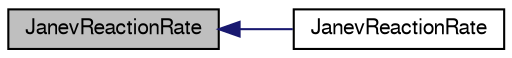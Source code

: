 digraph "JanevReactionRate"
{
  bgcolor="transparent";
  edge [fontname="FreeSans",fontsize="10",labelfontname="FreeSans",labelfontsize="10"];
  node [fontname="FreeSans",fontsize="10",shape=record];
  rankdir="LR";
  Node1 [label="JanevReactionRate",height=0.2,width=0.4,color="black", fillcolor="grey75", style="filled", fontcolor="black"];
  Node1 -> Node2 [dir="back",color="midnightblue",fontsize="10",style="solid",fontname="FreeSans"];
  Node2 [label="JanevReactionRate",height=0.2,width=0.4,color="black",URL="$a30298.html#a27be09a18be2e17fdedd81589c5f89ca",tooltip="Construct from Istream. "];
}
